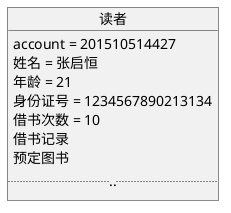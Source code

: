 @startuml

object 读者{
    account = 201510514427
    姓名 = 张启恒
    年龄 = 21
    身份证号 = 1234567890213134
    借书次数 = 10
    借书记录
    预定图书
    ......
}

@enduml